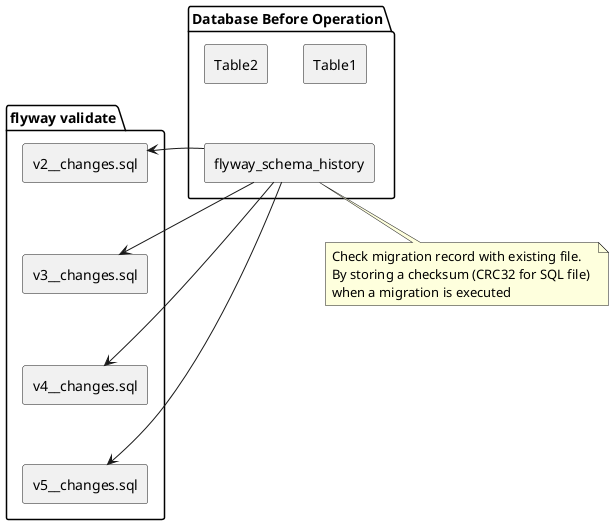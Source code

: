 @startuml

skinparam componentStyle rectangle

package "Database Before Operation" as DBO {
  [flyway_schema_history] as fsh_1
  [Table1] as table1_1
  [Table2] as table2_1
}

table1_1 -[hidden]-> fsh_1
table2_1 -[hidden]> table1_1

package "flyway validate" as OP {
    [v2__changes.sql] as file
    [v3__changes.sql] as file1
    [v4__changes.sql] as file2
    [v5__changes.sql] as file3
}

file -[hidden]-> file1
file1 -[hidden]-> file2
file2 -[hidden]-> file3

fsh_1 -> file
fsh_1 -> file1
fsh_1 -> file2
fsh_1 -> file3

note bottom of fsh_1
  Check migration record with existing file.
  By storing a checksum (CRC32 for SQL file) 
  when a migration is executed
end note
@enduml
